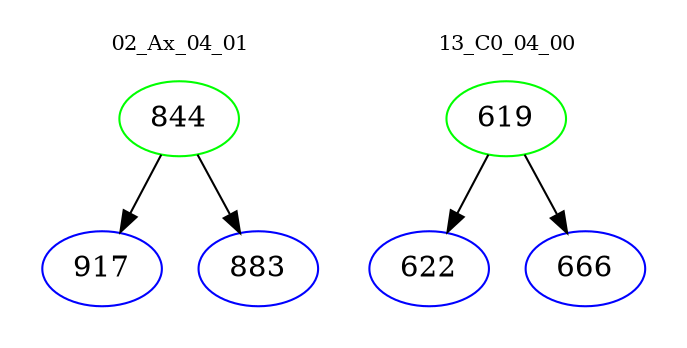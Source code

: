 digraph{
subgraph cluster_0 {
color = white
label = "02_Ax_04_01";
fontsize=10;
T0_844 [label="844", color="green"]
T0_844 -> T0_917 [color="black"]
T0_917 [label="917", color="blue"]
T0_844 -> T0_883 [color="black"]
T0_883 [label="883", color="blue"]
}
subgraph cluster_1 {
color = white
label = "13_C0_04_00";
fontsize=10;
T1_619 [label="619", color="green"]
T1_619 -> T1_622 [color="black"]
T1_622 [label="622", color="blue"]
T1_619 -> T1_666 [color="black"]
T1_666 [label="666", color="blue"]
}
}
